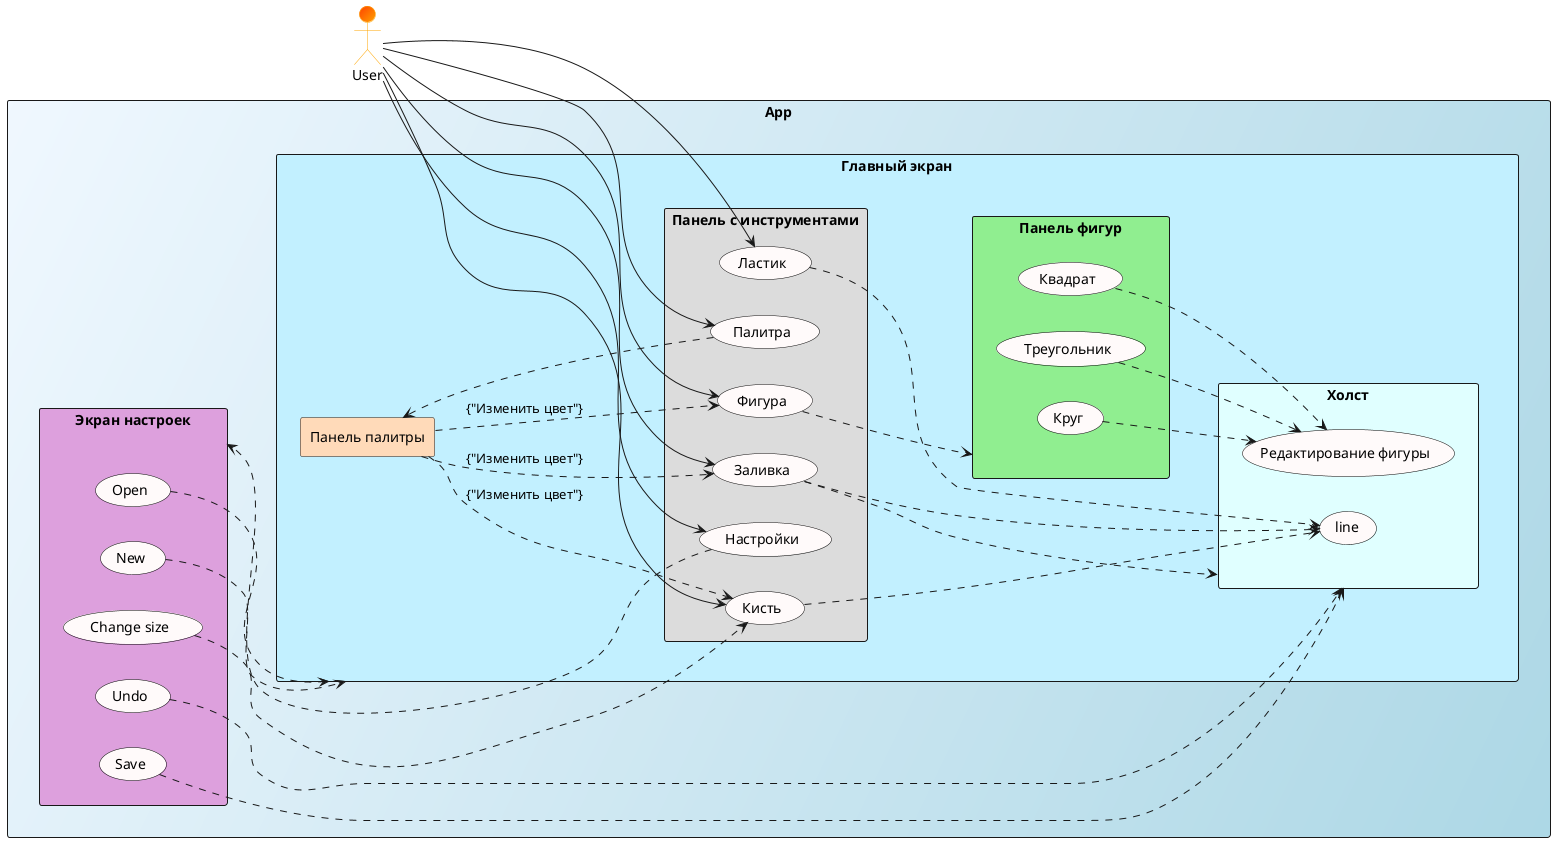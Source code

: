 @startuml
skinparam actor {
    BackgroundColor OrangeRed/Orange
    BorderColor Orange
}

skinparam usecase {
    BackgroundColor Snow
    BorderColor Black    
}


left to right direction

actor User as User

rectangle App #AliceBlue/LightBlue {

rectangle "Главный экран" #APPLICATION {

rectangle "Панель с инструментами" as ins #Gainsboro{
    usecase "Настройки" as settings
    usecase "Ластик" as erazer
    usecase "Кисть" as brush
    usecase "Заливка" as z
    usecase "Фигура" as f
    usecase "Палитра" as pal
   
    User --> settings
    User --> erazer
    User --> brush
    User --> z
    User --> f
    User --> pal
}
rectangle "Панель палитры" as pp #PeachPuff {
    pp ..> brush : {"Изменить цвет"}
    pp ..> z : {"Изменить цвет"}
    pp ..> f : {"Изменить цвет"}
    pal ..> pp
}
rectangle "Панель фигур" #LightGreen {
    usecase "Круг" as el
    usecase "Треугольник" as tr 
    usecase "Квадрат" as sq

}
rectangle "Холст" as Canvas #LightCyan{
    usecase line
    usecase "Редактирование фигуры" as redf
    tr ..> redf
    el ..> redf
    sq ..> redf
}

}
rectangle "Экран настроек" #Plum{
    usecase Undo
    usecase Save
    usecase New
    usecase Open
    usecase "Change size" as CS
    settings ..> "Экран настроек"
    New ..> "Главный экран"
    Open ..> "Главный экран"

}

}

brush ..> line 
erazer ..> line 
z ..> Canvas
z ..> line 

Undo ..> Canvas
Save ..> Canvas

CS ..> brush
f ..> "Панель фигур"


@enduml

